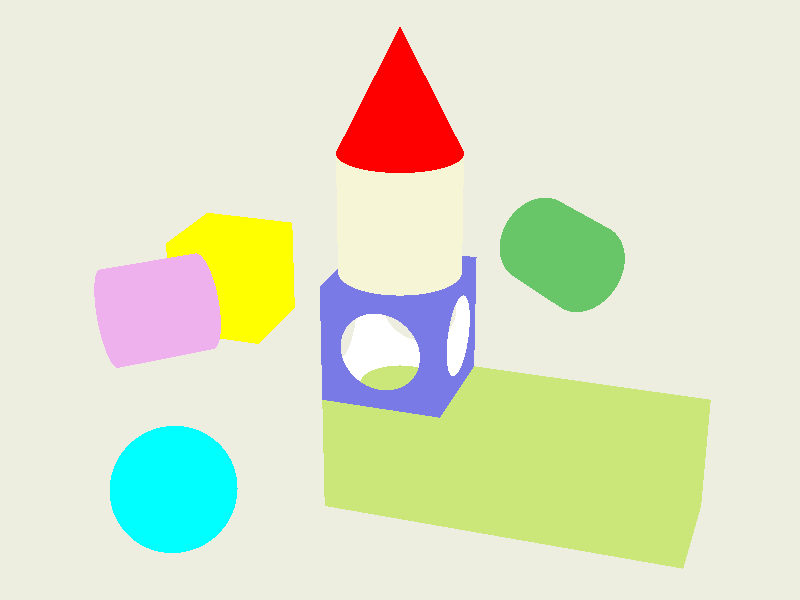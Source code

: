 #include "colors.inc" 
#include "shapes.inc"
#include "woods.inc"
#include "metals.inc"
#include "stones.inc"
#include "textures.inc"
 
camera{
  location <-10,10,-20>  
  look_at<0,0.5,0>
  angle 30
} 
 
light_source{<-3,20,-20> color 2*White}

object{ 
  Plane_XZ
    pigment{ color Wheat}     
    translate<0,-3,0>
}
 
object{ 
  cylinder{<0,0,0>,<0,0,-2>,1}
    pigment{color MediumGoldenrod}
    rotate 90*x
    translate<0,1,0>
}

object{ 
  Cone_Y
    translate <0,4,0>
    pigment{color Red}
}

difference{
  object{
    Cube
      pigment{MediumBlue}
      rotate 45*y
  }

  object{
    Sphere
      pigment{color White}            
      scale 1.2 
  }
}

object{
  Sphere
    pigment{color Cyan}
    translate<-4,-2,0>   
}
 
object{
  Cube
    pigment{YellowGreen}
    rotate 45*y 
    translate<0,-2,0>
}

object{
  box{<1,-4,-1>,<5,-1,1>}
    pigment{YellowGreen}
    rotate 45*y
} 
 
object{
  Cube
    pigment{color Yellow}
    rotate 45*y 
    translate<0,-2,8>
}    

object{
  Disk_X
    pigment{Orchid}
    translate<-2,-2,7> 
}  

object{
  Disk_Z
    pigment{color ForestGreen}
    translate<7,-2,6>
}
